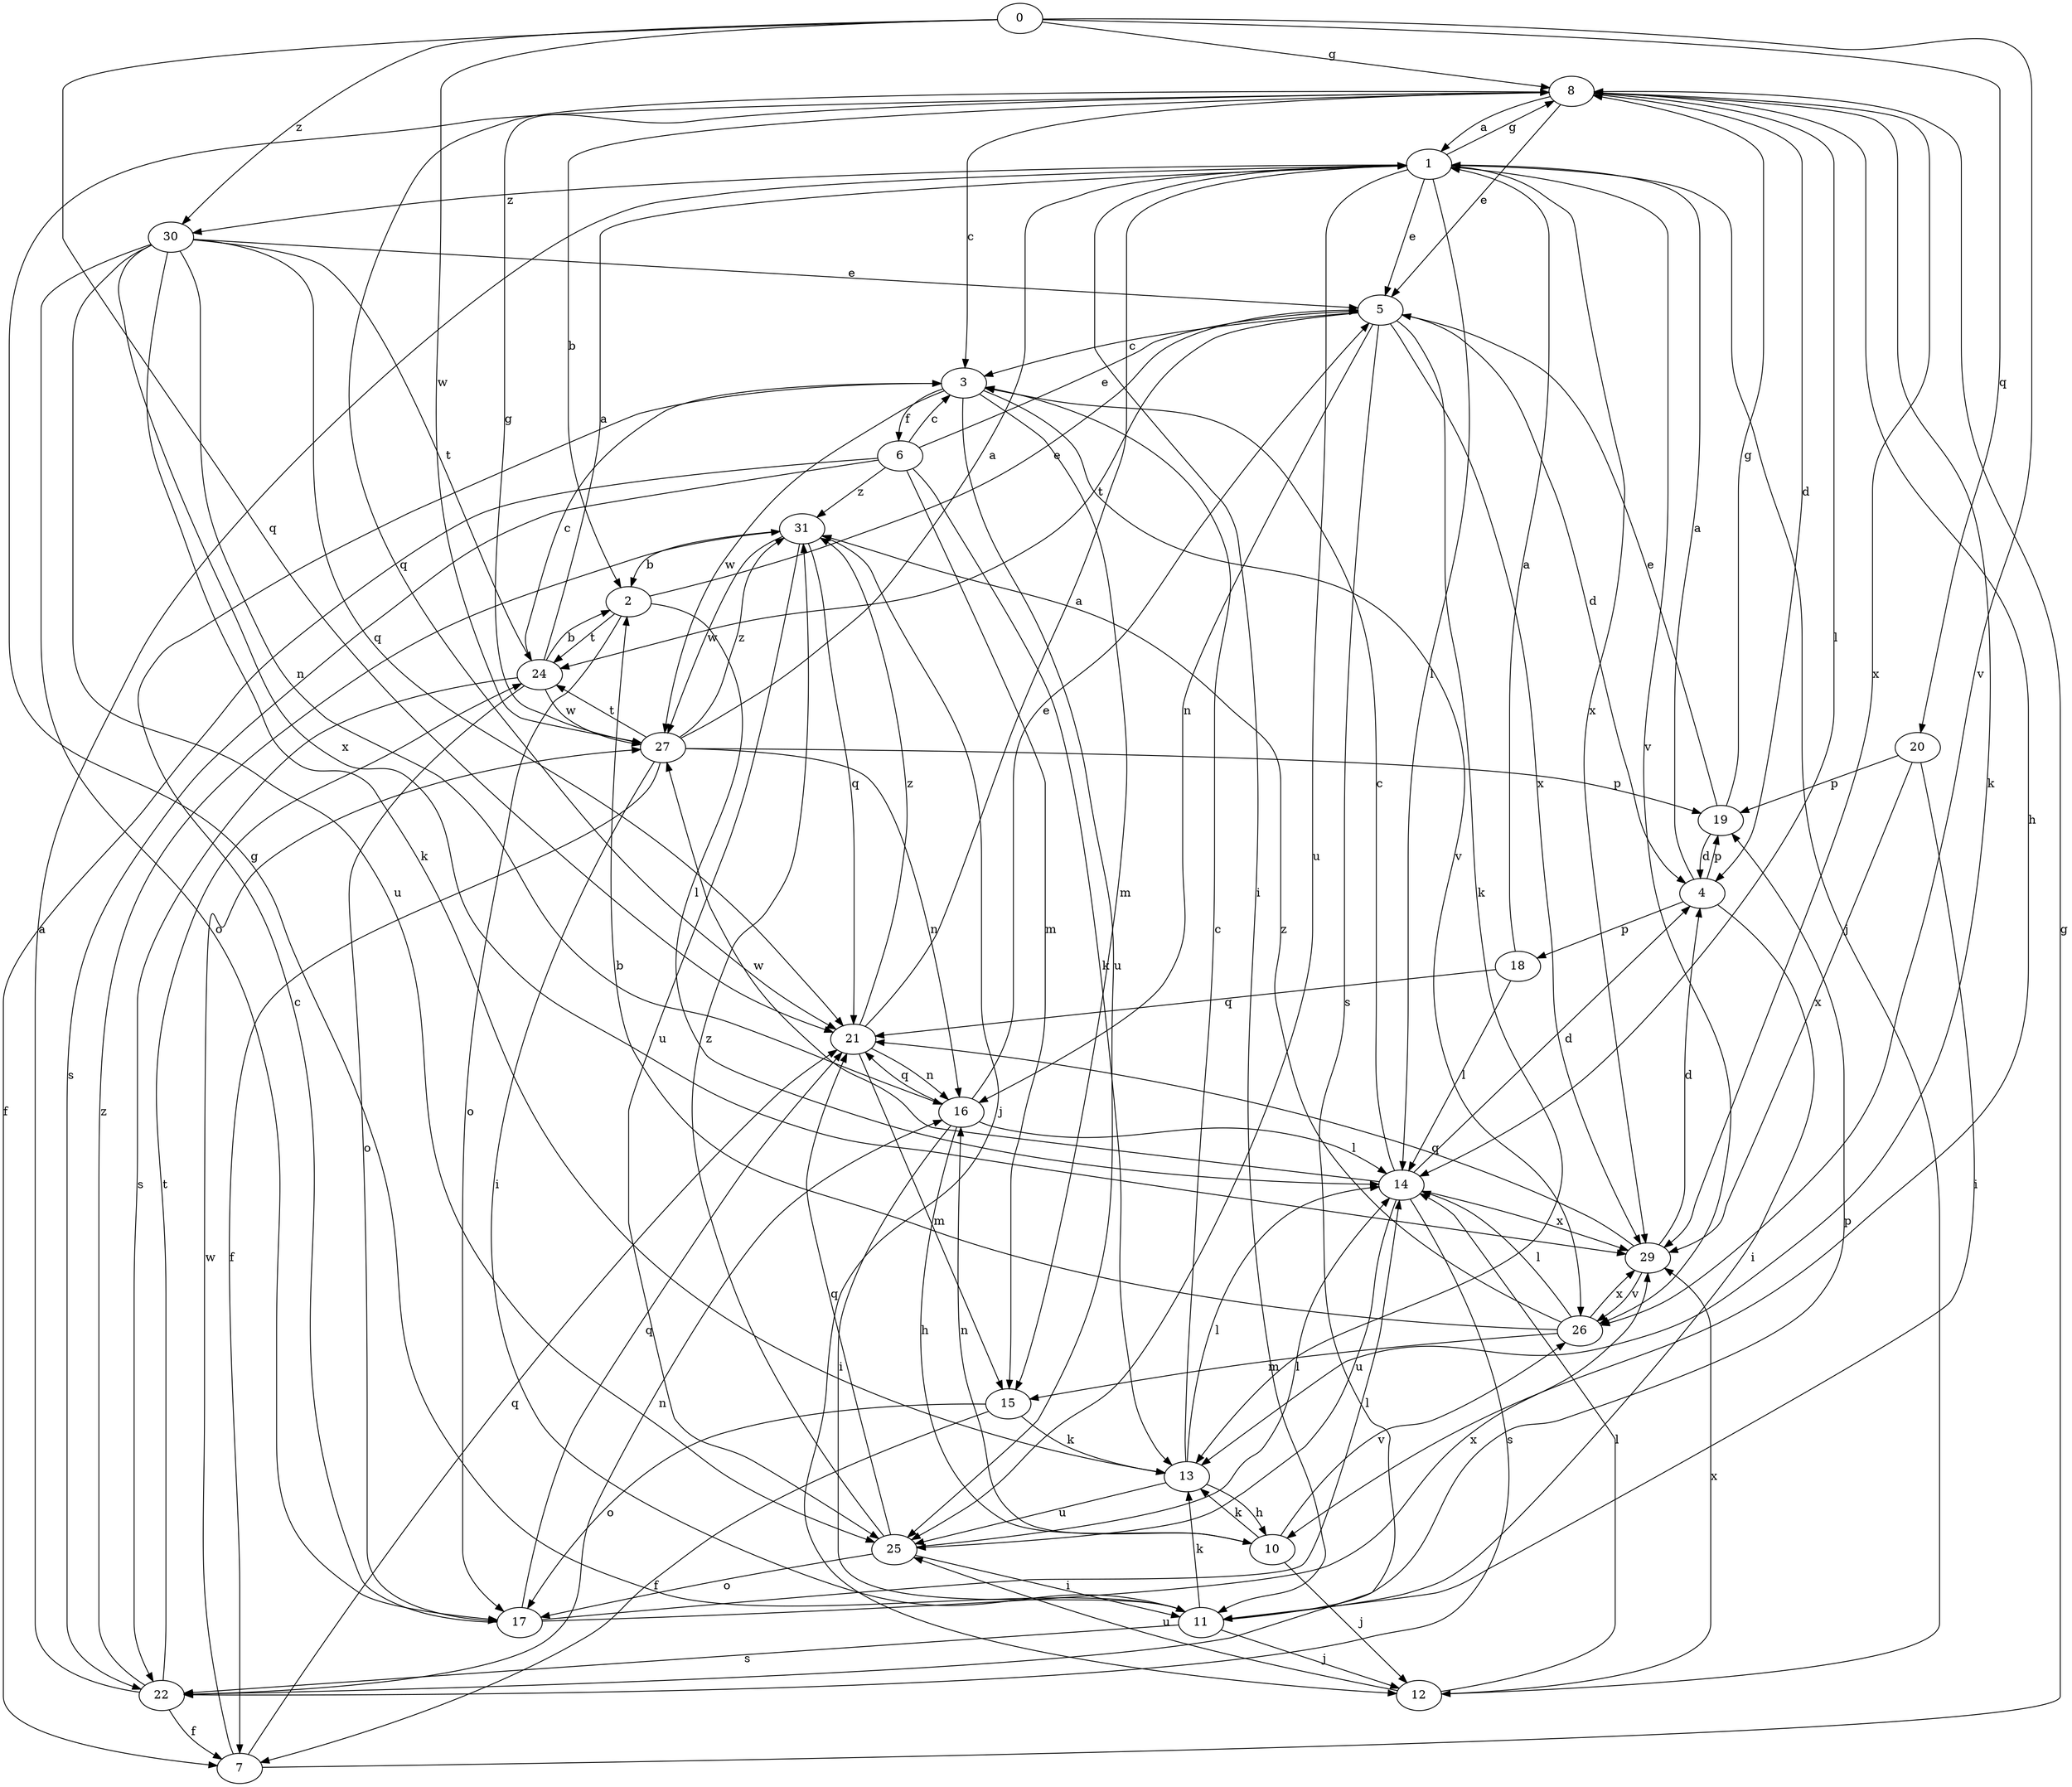 strict digraph  {
0;
1;
2;
3;
4;
5;
6;
7;
8;
10;
11;
12;
13;
14;
15;
16;
17;
18;
19;
20;
21;
22;
24;
25;
26;
27;
29;
30;
31;
0 -> 8  [label=g];
0 -> 20  [label=q];
0 -> 21  [label=q];
0 -> 26  [label=v];
0 -> 27  [label=w];
0 -> 30  [label=z];
1 -> 5  [label=e];
1 -> 8  [label=g];
1 -> 11  [label=i];
1 -> 12  [label=j];
1 -> 14  [label=l];
1 -> 25  [label=u];
1 -> 26  [label=v];
1 -> 29  [label=x];
1 -> 30  [label=z];
2 -> 5  [label=e];
2 -> 14  [label=l];
2 -> 17  [label=o];
2 -> 24  [label=t];
3 -> 6  [label=f];
3 -> 15  [label=m];
3 -> 25  [label=u];
3 -> 26  [label=v];
3 -> 27  [label=w];
4 -> 1  [label=a];
4 -> 11  [label=i];
4 -> 18  [label=p];
4 -> 19  [label=p];
5 -> 3  [label=c];
5 -> 4  [label=d];
5 -> 13  [label=k];
5 -> 16  [label=n];
5 -> 22  [label=s];
5 -> 24  [label=t];
5 -> 29  [label=x];
6 -> 3  [label=c];
6 -> 5  [label=e];
6 -> 7  [label=f];
6 -> 13  [label=k];
6 -> 15  [label=m];
6 -> 22  [label=s];
6 -> 31  [label=z];
7 -> 8  [label=g];
7 -> 21  [label=q];
7 -> 27  [label=w];
8 -> 1  [label=a];
8 -> 2  [label=b];
8 -> 3  [label=c];
8 -> 4  [label=d];
8 -> 5  [label=e];
8 -> 10  [label=h];
8 -> 13  [label=k];
8 -> 14  [label=l];
8 -> 21  [label=q];
8 -> 29  [label=x];
10 -> 12  [label=j];
10 -> 13  [label=k];
10 -> 16  [label=n];
10 -> 26  [label=v];
11 -> 8  [label=g];
11 -> 12  [label=j];
11 -> 13  [label=k];
11 -> 19  [label=p];
11 -> 22  [label=s];
12 -> 14  [label=l];
12 -> 25  [label=u];
12 -> 29  [label=x];
13 -> 3  [label=c];
13 -> 10  [label=h];
13 -> 14  [label=l];
13 -> 25  [label=u];
14 -> 3  [label=c];
14 -> 4  [label=d];
14 -> 22  [label=s];
14 -> 25  [label=u];
14 -> 27  [label=w];
14 -> 29  [label=x];
15 -> 7  [label=f];
15 -> 13  [label=k];
15 -> 17  [label=o];
16 -> 5  [label=e];
16 -> 10  [label=h];
16 -> 11  [label=i];
16 -> 14  [label=l];
16 -> 21  [label=q];
17 -> 3  [label=c];
17 -> 14  [label=l];
17 -> 21  [label=q];
17 -> 29  [label=x];
18 -> 1  [label=a];
18 -> 14  [label=l];
18 -> 21  [label=q];
19 -> 4  [label=d];
19 -> 5  [label=e];
19 -> 8  [label=g];
20 -> 11  [label=i];
20 -> 19  [label=p];
20 -> 29  [label=x];
21 -> 1  [label=a];
21 -> 15  [label=m];
21 -> 16  [label=n];
21 -> 31  [label=z];
22 -> 1  [label=a];
22 -> 7  [label=f];
22 -> 16  [label=n];
22 -> 24  [label=t];
22 -> 31  [label=z];
24 -> 1  [label=a];
24 -> 2  [label=b];
24 -> 3  [label=c];
24 -> 17  [label=o];
24 -> 22  [label=s];
24 -> 27  [label=w];
25 -> 11  [label=i];
25 -> 14  [label=l];
25 -> 17  [label=o];
25 -> 21  [label=q];
25 -> 31  [label=z];
26 -> 2  [label=b];
26 -> 14  [label=l];
26 -> 15  [label=m];
26 -> 29  [label=x];
26 -> 31  [label=z];
27 -> 1  [label=a];
27 -> 7  [label=f];
27 -> 8  [label=g];
27 -> 11  [label=i];
27 -> 16  [label=n];
27 -> 19  [label=p];
27 -> 24  [label=t];
27 -> 31  [label=z];
29 -> 4  [label=d];
29 -> 21  [label=q];
29 -> 26  [label=v];
30 -> 5  [label=e];
30 -> 13  [label=k];
30 -> 16  [label=n];
30 -> 17  [label=o];
30 -> 21  [label=q];
30 -> 24  [label=t];
30 -> 25  [label=u];
30 -> 29  [label=x];
31 -> 2  [label=b];
31 -> 12  [label=j];
31 -> 21  [label=q];
31 -> 25  [label=u];
31 -> 27  [label=w];
}
